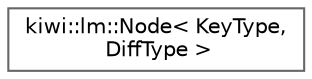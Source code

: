 digraph "Graphical Class Hierarchy"
{
 // LATEX_PDF_SIZE
  bgcolor="transparent";
  edge [fontname=Helvetica,fontsize=10,labelfontname=Helvetica,labelfontsize=10];
  node [fontname=Helvetica,fontsize=10,shape=box,height=0.2,width=0.4];
  rankdir="LR";
  Node0 [id="Node000000",label="kiwi::lm::Node\< KeyType,\l DiffType \>",height=0.2,width=0.4,color="grey40", fillcolor="white", style="filled",URL="$structkiwi_1_1lm_1_1Node.html",tooltip=" "];
}
